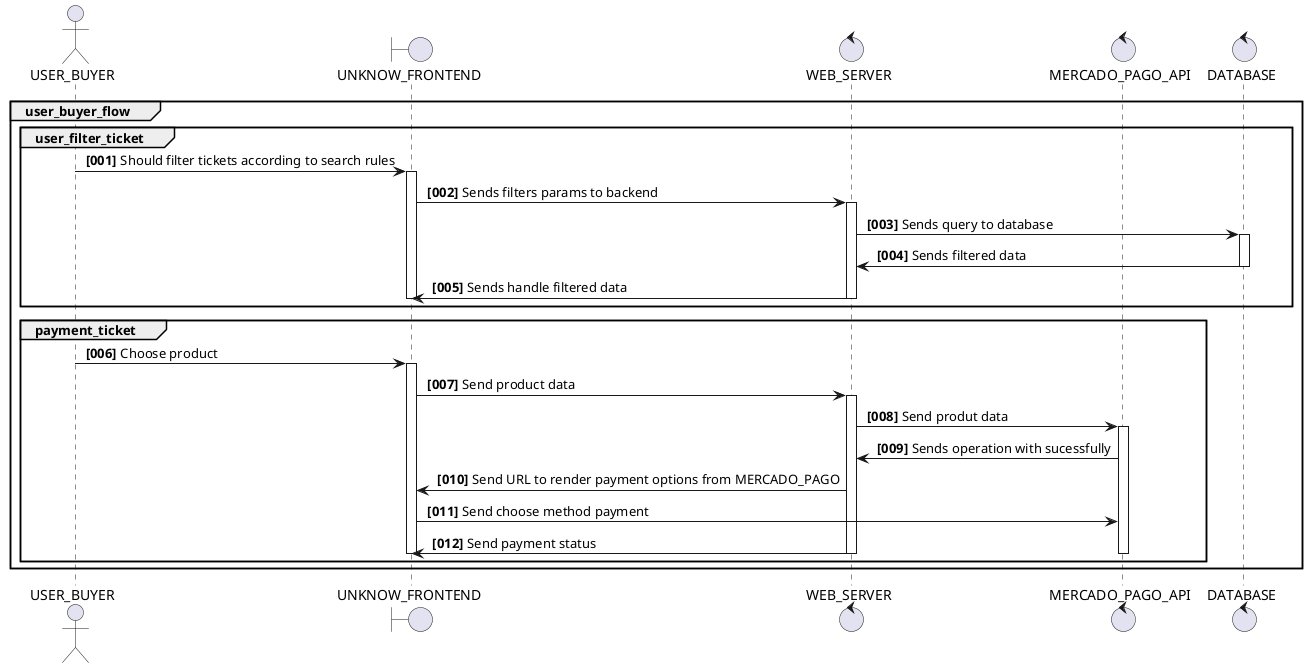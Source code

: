 @startuml

actor USER_BUYER 

boundary UNKNOW_FRONTEND

control WEB_SERVER
control MERCADO_PAGO_API
control DATABASE

autonumber "<b> [000]"

/'
 USER_BUYER Flow ->
'/

group user_buyer_flow
    group user_filter_ticket
      USER_BUYER -> UNKNOW_FRONTEND: Should filter tickets according to search rules
      activate UNKNOW_FRONTEND
      UNKNOW_FRONTEND -> WEB_SERVER: Sends filters params to backend
      activate WEB_SERVER
      WEB_SERVER -> DATABASE: Sends query to database
      activate DATABASE
      DATABASE -> WEB_SERVER: Sends filtered data 
      deactivate DATABASE
      WEB_SERVER -> UNKNOW_FRONTEND: Sends handle filtered data 
      deactivate UNKNOW_FRONTEND
      deactivate WEB_SERVER

        /'
          Should filter following data in database:
          QueryParams {
           origin: string; cidade. estado, país
           destination: string; cidade. estado, país
           startDate: timestamp;
           endDate: timestamp;
           cheapiestValue: boolean;
           passengers: {
              minor: number;
              adult: number;
           }
           class: string; Enum (Primeira classe/ economica)
          }
      '/
    end

    group payment_ticket
      USER_BUYER -> UNKNOW_FRONTEND: Choose product
      activate UNKNOW_FRONTEND
      UNKNOW_FRONTEND -> WEB_SERVER: Send product data
      activate WEB_SERVER
      WEB_SERVER -> MERCADO_PAGO_API: Send produt data
      activate MERCADO_PAGO_API
      MERCADO_PAGO_API -> WEB_SERVER: Sends operation with sucessfully
      WEB_SERVER -> UNKNOW_FRONTEND: Send URL to render payment options from MERCADO_PAGO
      UNKNOW_FRONTEND -> MERCADO_PAGO_API: Send choose method payment
      WEB_SERVER -> UNKNOW_FRONTEND: Send payment status
      deactivate WEB_SERVER
      deactivate UNKNOW_FRONTEND
      deactivate MERCADO_PAGO_API


      /'
        ROUTE_ONE: https://api.mercadopago.com/checkout/preferences?access_token={TOKEN}
        Request Body ->
          preference {
            items: [
              {
                title: 'My product',
                unit_price: 100,
                quantity: 1,
              }
            ]
          }

        sandbox_init_point é a URL para renderizar as opções de 
        pagamento do mercado pago em um iframe no frontend.
      
      
      
      '/
    end

  end

@enduml


